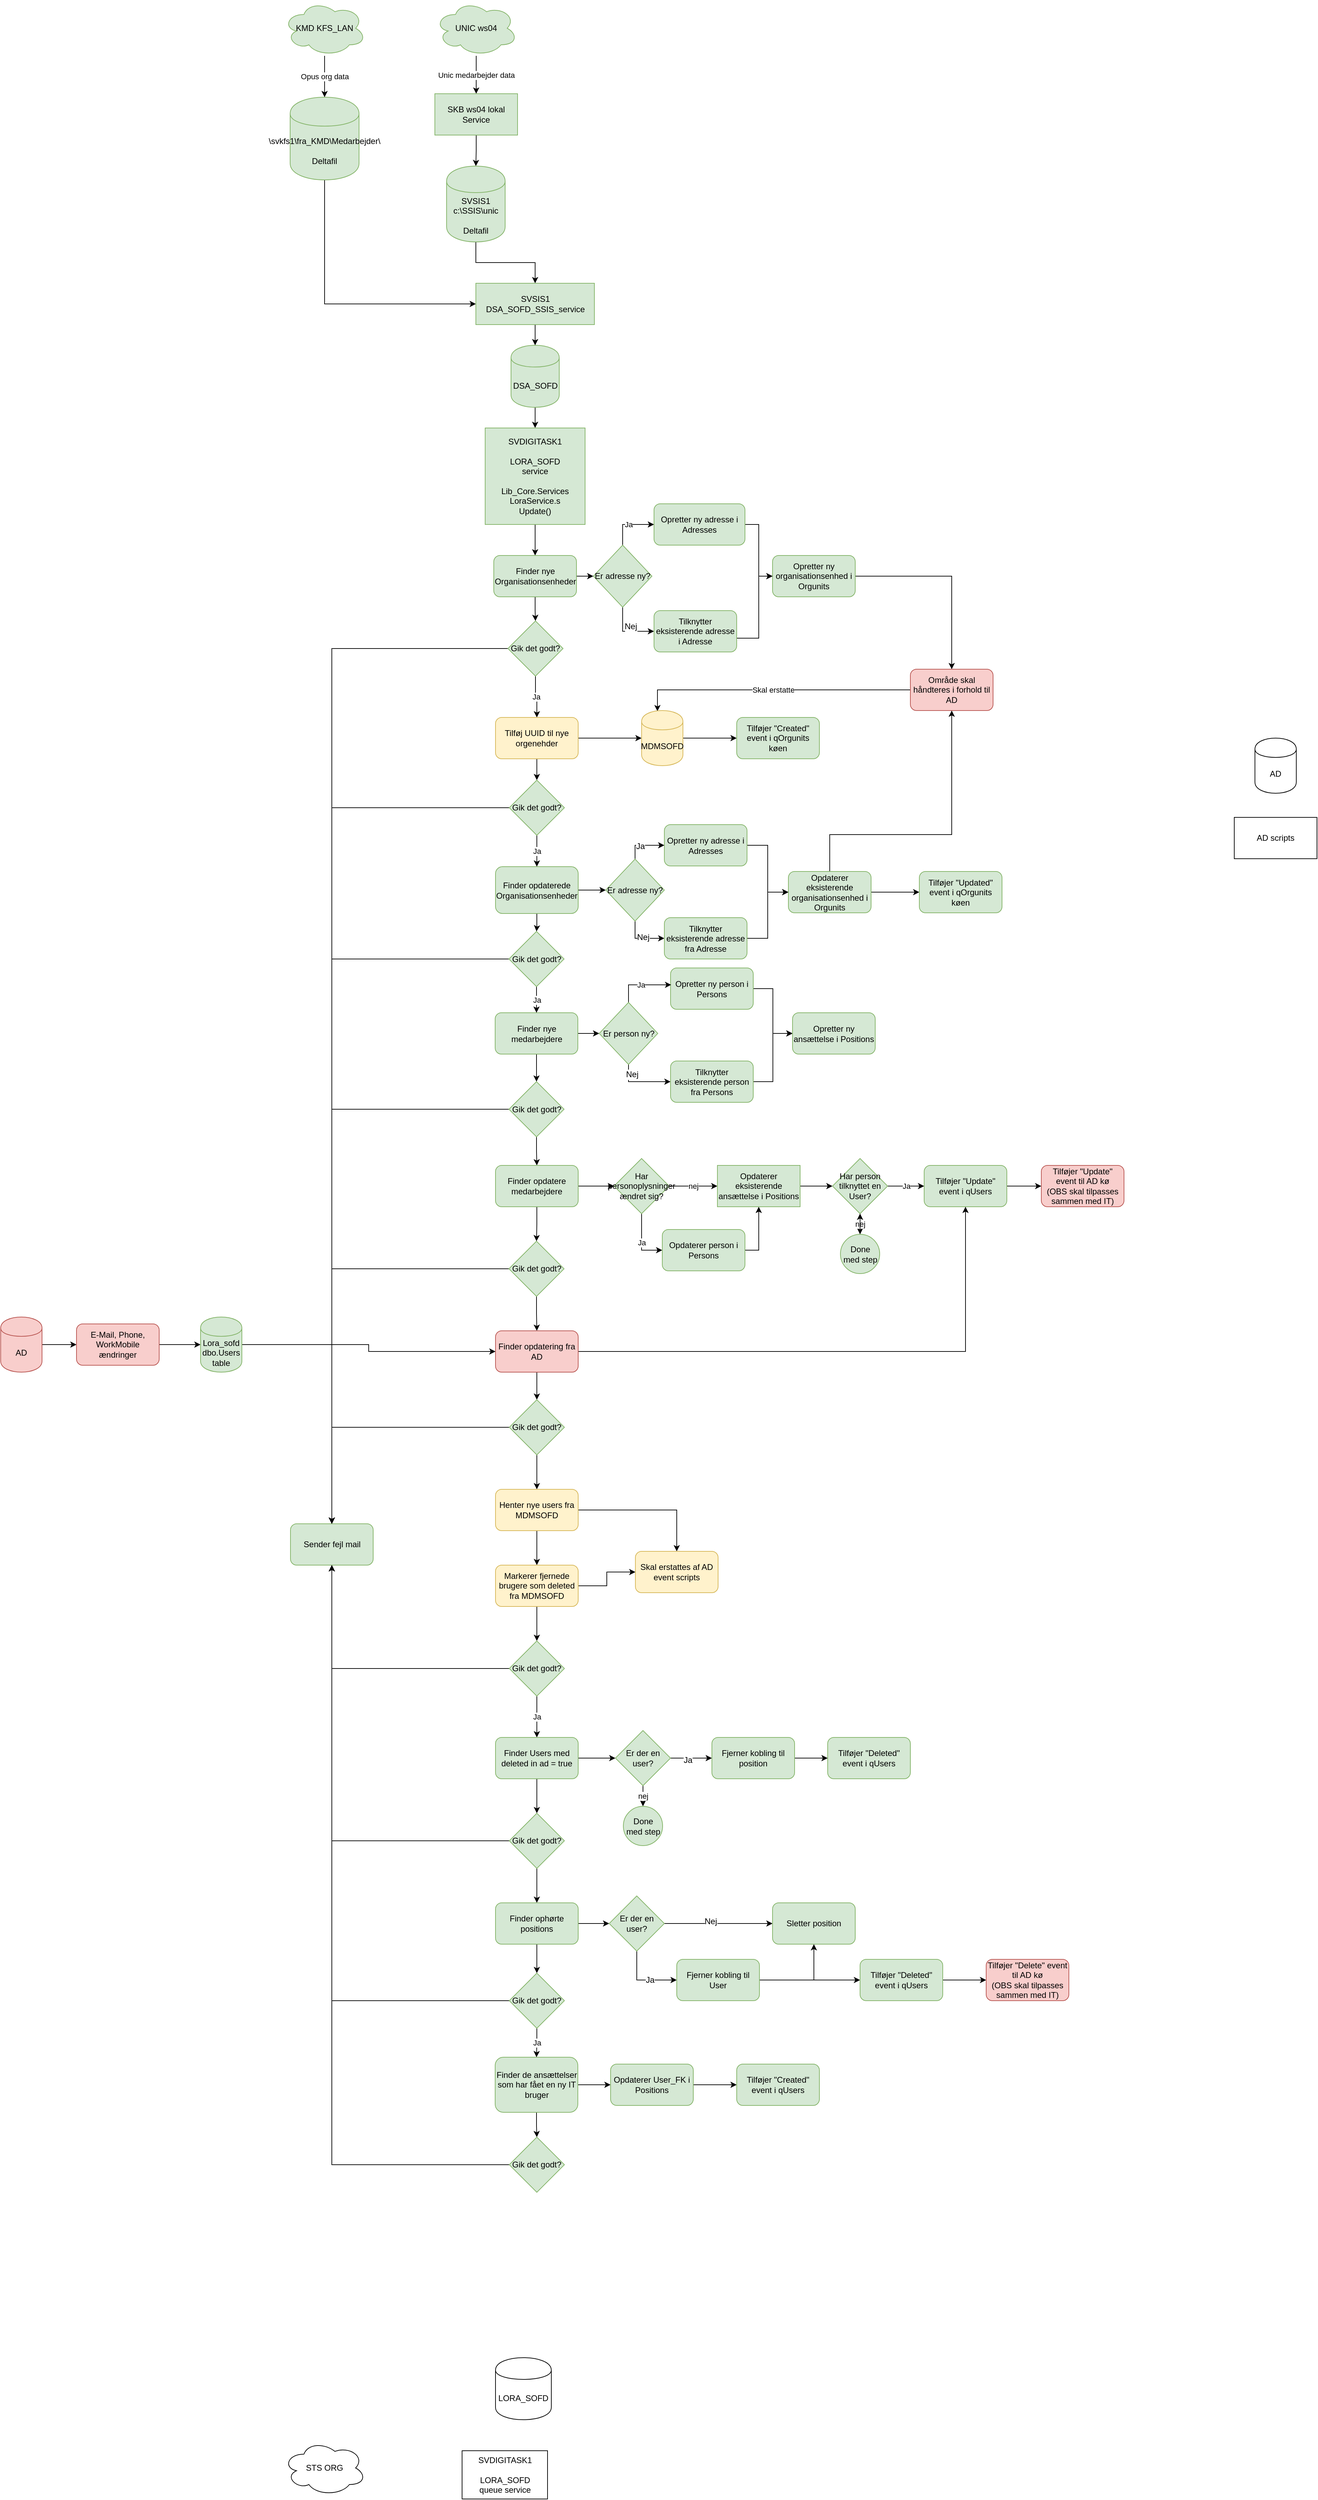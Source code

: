 <mxfile version="10.4.9" type="github"><diagram id="o5b5Y68pb12Nxzuh6uE5" name="Page-1"><mxGraphModel dx="2221" dy="771" grid="1" gridSize="10" guides="1" tooltips="1" connect="1" arrows="1" fold="1" page="1" pageScale="1" pageWidth="827" pageHeight="1169" math="0" shadow="0"><root><mxCell id="0"/><mxCell id="1" parent="0"/><mxCell id="oc2Fpqu8OoZIZFYyaqqw-1" style="edgeStyle=orthogonalEdgeStyle;rounded=0;orthogonalLoop=1;jettySize=auto;html=1;entryX=0.5;entryY=0;entryDx=0;entryDy=0;" edge="1" parent="1" source="oc2Fpqu8OoZIZFYyaqqw-2" target="oc2Fpqu8OoZIZFYyaqqw-16"><mxGeometry relative="1" as="geometry"/></mxCell><mxCell id="oc2Fpqu8OoZIZFYyaqqw-2" value="DSA_SOFD" style="shape=cylinder;whiteSpace=wrap;html=1;boundedLbl=1;backgroundOutline=1;fillColor=#d5e8d4;strokeColor=#82b366;" vertex="1" parent="1"><mxGeometry x="360.5" y="550" width="70" height="90" as="geometry"/></mxCell><mxCell id="oc2Fpqu8OoZIZFYyaqqw-3" style="edgeStyle=orthogonalEdgeStyle;rounded=0;orthogonalLoop=1;jettySize=auto;html=1;entryX=0;entryY=0.5;entryDx=0;entryDy=0;" edge="1" parent="1" source="oc2Fpqu8OoZIZFYyaqqw-4" target="oc2Fpqu8OoZIZFYyaqqw-14"><mxGeometry relative="1" as="geometry"><Array as="points"><mxPoint x="90" y="490"/></Array></mxGeometry></mxCell><mxCell id="oc2Fpqu8OoZIZFYyaqqw-4" value="&lt;div&gt;\\svkfs1\fra_KMD\Medarbejder\&lt;/div&gt;&lt;div&gt;&lt;br&gt;&lt;/div&gt;&lt;div&gt;Deltafil&lt;br&gt;&lt;/div&gt;" style="shape=cylinder;whiteSpace=wrap;html=1;boundedLbl=1;backgroundOutline=1;fillColor=#d5e8d4;strokeColor=#82b366;" vertex="1" parent="1"><mxGeometry x="40" y="190" width="100" height="120" as="geometry"/></mxCell><mxCell id="oc2Fpqu8OoZIZFYyaqqw-5" value="Opus org data" style="edgeStyle=orthogonalEdgeStyle;rounded=0;orthogonalLoop=1;jettySize=auto;html=1;" edge="1" parent="1" source="oc2Fpqu8OoZIZFYyaqqw-6" target="oc2Fpqu8OoZIZFYyaqqw-4"><mxGeometry relative="1" as="geometry"/></mxCell><mxCell id="oc2Fpqu8OoZIZFYyaqqw-6" value="KMD KFS_LAN" style="ellipse;shape=cloud;whiteSpace=wrap;html=1;fillColor=#d5e8d4;strokeColor=#82b366;" vertex="1" parent="1"><mxGeometry x="30" y="50" width="120" height="80" as="geometry"/></mxCell><mxCell id="oc2Fpqu8OoZIZFYyaqqw-7" value="Unic medarbejder data" style="edgeStyle=orthogonalEdgeStyle;rounded=0;orthogonalLoop=1;jettySize=auto;html=1;" edge="1" parent="1" source="oc2Fpqu8OoZIZFYyaqqw-8" target="oc2Fpqu8OoZIZFYyaqqw-10"><mxGeometry relative="1" as="geometry"/></mxCell><mxCell id="oc2Fpqu8OoZIZFYyaqqw-8" value="UNIC ws04" style="ellipse;shape=cloud;whiteSpace=wrap;html=1;fillColor=#d5e8d4;strokeColor=#82b366;" vertex="1" parent="1"><mxGeometry x="250" y="50" width="120" height="80" as="geometry"/></mxCell><mxCell id="oc2Fpqu8OoZIZFYyaqqw-9" style="edgeStyle=orthogonalEdgeStyle;rounded=0;orthogonalLoop=1;jettySize=auto;html=1;" edge="1" parent="1" source="oc2Fpqu8OoZIZFYyaqqw-10" target="oc2Fpqu8OoZIZFYyaqqw-12"><mxGeometry relative="1" as="geometry"/></mxCell><mxCell id="oc2Fpqu8OoZIZFYyaqqw-10" value="SKB ws04 lokal Service" style="rounded=0;whiteSpace=wrap;html=1;fillColor=#d5e8d4;strokeColor=#82b366;" vertex="1" parent="1"><mxGeometry x="250" y="185" width="120" height="60" as="geometry"/></mxCell><mxCell id="oc2Fpqu8OoZIZFYyaqqw-11" style="edgeStyle=orthogonalEdgeStyle;rounded=0;orthogonalLoop=1;jettySize=auto;html=1;entryX=0.5;entryY=0;entryDx=0;entryDy=0;" edge="1" parent="1" source="oc2Fpqu8OoZIZFYyaqqw-12" target="oc2Fpqu8OoZIZFYyaqqw-14"><mxGeometry relative="1" as="geometry"/></mxCell><mxCell id="oc2Fpqu8OoZIZFYyaqqw-12" value="&lt;div&gt;SVSIS1 &lt;br&gt;&lt;/div&gt;&lt;div&gt;c:\SSIS\unic&lt;br&gt;&lt;/div&gt;&lt;div&gt;&lt;br&gt;&lt;/div&gt;&lt;div&gt;Deltafil&lt;br&gt;&lt;/div&gt;" style="shape=cylinder;whiteSpace=wrap;html=1;boundedLbl=1;backgroundOutline=1;fillColor=#d5e8d4;strokeColor=#82b366;" vertex="1" parent="1"><mxGeometry x="267" y="290" width="85" height="110" as="geometry"/></mxCell><mxCell id="oc2Fpqu8OoZIZFYyaqqw-13" style="edgeStyle=orthogonalEdgeStyle;rounded=0;orthogonalLoop=1;jettySize=auto;html=1;entryX=0.5;entryY=0;entryDx=0;entryDy=0;" edge="1" parent="1" source="oc2Fpqu8OoZIZFYyaqqw-14" target="oc2Fpqu8OoZIZFYyaqqw-2"><mxGeometry relative="1" as="geometry"/></mxCell><mxCell id="oc2Fpqu8OoZIZFYyaqqw-14" value="&lt;div&gt;SVSIS1&lt;/div&gt;&lt;div&gt;DSA_SOFD_SSIS_service&lt;br&gt;&lt;/div&gt;" style="rounded=0;whiteSpace=wrap;html=1;fillColor=#d5e8d4;strokeColor=#82b366;" vertex="1" parent="1"><mxGeometry x="309.5" y="460" width="172" height="60" as="geometry"/></mxCell><mxCell id="oc2Fpqu8OoZIZFYyaqqw-44" style="edgeStyle=orthogonalEdgeStyle;rounded=0;orthogonalLoop=1;jettySize=auto;html=1;entryX=0.5;entryY=0;entryDx=0;entryDy=0;" edge="1" parent="1" source="oc2Fpqu8OoZIZFYyaqqw-16" target="oc2Fpqu8OoZIZFYyaqqw-29"><mxGeometry relative="1" as="geometry"><mxPoint x="406" y="889" as="sourcePoint"/></mxGeometry></mxCell><mxCell id="oc2Fpqu8OoZIZFYyaqqw-16" value="&lt;div&gt;SVDIGITASK1 &lt;br&gt;&lt;/div&gt;&lt;div&gt;&lt;br&gt;&lt;/div&gt;&lt;div&gt;LORA_SOFD&lt;/div&gt;&lt;div&gt;service&lt;/div&gt;&lt;div&gt;&lt;br&gt;&lt;/div&gt;&lt;div&gt;Lib_Core.Services&lt;/div&gt;&lt;div&gt;LoraService.s&lt;/div&gt;&lt;div&gt;Update()&lt;br&gt;&lt;/div&gt;" style="rounded=0;whiteSpace=wrap;html=1;fillColor=#d5e8d4;strokeColor=#82b366;" vertex="1" parent="1"><mxGeometry x="323" y="670" width="145" height="140" as="geometry"/></mxCell><mxCell id="oc2Fpqu8OoZIZFYyaqqw-18" value="AD" style="shape=cylinder;whiteSpace=wrap;html=1;boundedLbl=1;backgroundOutline=1;" vertex="1" parent="1"><mxGeometry x="1440" y="1120" width="60" height="80" as="geometry"/></mxCell><mxCell id="oc2Fpqu8OoZIZFYyaqqw-20" value="AD scripts" style="rounded=0;whiteSpace=wrap;html=1;" vertex="1" parent="1"><mxGeometry x="1410" y="1235" width="120" height="60" as="geometry"/></mxCell><mxCell id="oc2Fpqu8OoZIZFYyaqqw-22" value="LORA_SOFD" style="shape=cylinder;whiteSpace=wrap;html=1;boundedLbl=1;backgroundOutline=1;" vertex="1" parent="1"><mxGeometry x="338" y="3470" width="81" height="90" as="geometry"/></mxCell><mxCell id="oc2Fpqu8OoZIZFYyaqqw-23" value="STS ORG" style="ellipse;shape=cloud;whiteSpace=wrap;html=1;" vertex="1" parent="1"><mxGeometry x="30" y="3590" width="120" height="80" as="geometry"/></mxCell><mxCell id="oc2Fpqu8OoZIZFYyaqqw-26" value="&lt;div&gt;SVDIGITASK1&lt;br&gt;&lt;/div&gt;&lt;div&gt;&lt;br&gt;&lt;/div&gt;&lt;div&gt;LORA_SOFD&lt;/div&gt;&lt;div&gt;queue service&lt;/div&gt;" style="rounded=0;whiteSpace=wrap;html=1;" vertex="1" parent="1"><mxGeometry x="289.5" y="3605" width="124" height="70" as="geometry"/></mxCell><mxCell id="oc2Fpqu8OoZIZFYyaqqw-28" style="edgeStyle=orthogonalEdgeStyle;rounded=0;html=1;jettySize=auto;orthogonalLoop=1;" edge="1" parent="1" source="oc2Fpqu8OoZIZFYyaqqw-29" target="oc2Fpqu8OoZIZFYyaqqw-38"><mxGeometry relative="1" as="geometry"/></mxCell><mxCell id="oc2Fpqu8OoZIZFYyaqqw-59" style="edgeStyle=orthogonalEdgeStyle;rounded=0;orthogonalLoop=1;jettySize=auto;html=1;entryX=0.5;entryY=0;entryDx=0;entryDy=0;" edge="1" parent="1" source="oc2Fpqu8OoZIZFYyaqqw-29" target="oc2Fpqu8OoZIZFYyaqqw-58"><mxGeometry relative="1" as="geometry"/></mxCell><mxCell id="oc2Fpqu8OoZIZFYyaqqw-29" value="&lt;div&gt;Finder nye Organisationsenheder&lt;/div&gt;" style="rounded=1;whiteSpace=wrap;html=1;fillColor=#d5e8d4;strokeColor=#82b366;" vertex="1" parent="1"><mxGeometry x="335.5" y="855" width="120" height="60" as="geometry"/></mxCell><mxCell id="oc2Fpqu8OoZIZFYyaqqw-30" style="edgeStyle=orthogonalEdgeStyle;rounded=0;html=1;entryX=0.5;entryY=0;entryDx=0;entryDy=0;jettySize=auto;orthogonalLoop=1;" edge="1" parent="1" source="oc2Fpqu8OoZIZFYyaqqw-31" target="oc2Fpqu8OoZIZFYyaqqw-41"><mxGeometry relative="1" as="geometry"/></mxCell><mxCell id="oc2Fpqu8OoZIZFYyaqqw-31" value="Opretter ny organisationsenhed i Orgunits" style="rounded=1;whiteSpace=wrap;html=1;fillColor=#d5e8d4;strokeColor=#82b366;" vertex="1" parent="1"><mxGeometry x="740" y="855" width="120" height="60" as="geometry"/></mxCell><mxCell id="oc2Fpqu8OoZIZFYyaqqw-70" style="edgeStyle=orthogonalEdgeStyle;rounded=0;orthogonalLoop=1;jettySize=auto;html=1;entryX=0;entryY=0.5;entryDx=0;entryDy=0;" edge="1" parent="1" source="oc2Fpqu8OoZIZFYyaqqw-33" target="oc2Fpqu8OoZIZFYyaqqw-31"><mxGeometry relative="1" as="geometry"/></mxCell><mxCell id="oc2Fpqu8OoZIZFYyaqqw-33" value="Opretter ny adresse i Adresses" style="rounded=1;whiteSpace=wrap;html=1;fillColor=#d5e8d4;strokeColor=#82b366;" vertex="1" parent="1"><mxGeometry x="568" y="780" width="132" height="60" as="geometry"/></mxCell><mxCell id="oc2Fpqu8OoZIZFYyaqqw-34" style="edgeStyle=orthogonalEdgeStyle;rounded=0;html=1;entryX=0;entryY=0.5;entryDx=0;entryDy=0;jettySize=auto;orthogonalLoop=1;exitX=0.5;exitY=1;exitDx=0;exitDy=0;" edge="1" parent="1" source="oc2Fpqu8OoZIZFYyaqqw-38" target="oc2Fpqu8OoZIZFYyaqqw-40"><mxGeometry relative="1" as="geometry"/></mxCell><mxCell id="oc2Fpqu8OoZIZFYyaqqw-35" value="Nej" style="text;html=1;resizable=0;points=[];align=center;verticalAlign=middle;labelBackgroundColor=#ffffff;" vertex="1" connectable="0" parent="oc2Fpqu8OoZIZFYyaqqw-34"><mxGeometry x="-0.309" y="11" relative="1" as="geometry"><mxPoint as="offset"/></mxGeometry></mxCell><mxCell id="oc2Fpqu8OoZIZFYyaqqw-69" value="Ja" style="edgeStyle=orthogonalEdgeStyle;rounded=0;orthogonalLoop=1;jettySize=auto;html=1;exitX=0.5;exitY=0;exitDx=0;exitDy=0;" edge="1" parent="1" source="oc2Fpqu8OoZIZFYyaqqw-38" target="oc2Fpqu8OoZIZFYyaqqw-33"><mxGeometry relative="1" as="geometry"/></mxCell><mxCell id="oc2Fpqu8OoZIZFYyaqqw-38" value="Er adresse ny?" style="rhombus;whiteSpace=wrap;html=1;fillColor=#d5e8d4;strokeColor=#82b366;" vertex="1" parent="1"><mxGeometry x="480" y="840" width="85" height="90" as="geometry"/></mxCell><mxCell id="oc2Fpqu8OoZIZFYyaqqw-39" style="edgeStyle=orthogonalEdgeStyle;rounded=0;html=1;entryX=0;entryY=0.5;entryDx=0;entryDy=0;jettySize=auto;orthogonalLoop=1;" edge="1" parent="1" source="oc2Fpqu8OoZIZFYyaqqw-40" target="oc2Fpqu8OoZIZFYyaqqw-31"><mxGeometry relative="1" as="geometry"><Array as="points"><mxPoint x="720" y="975"/><mxPoint x="720" y="885"/></Array></mxGeometry></mxCell><mxCell id="oc2Fpqu8OoZIZFYyaqqw-40" value="Tilknytter eksisterende adresse i Adresse" style="rounded=1;whiteSpace=wrap;html=1;fillColor=#d5e8d4;strokeColor=#82b366;" vertex="1" parent="1"><mxGeometry x="568" y="935" width="120" height="60" as="geometry"/></mxCell><mxCell id="oc2Fpqu8OoZIZFYyaqqw-85" value="Skal erstatte" style="edgeStyle=orthogonalEdgeStyle;rounded=0;orthogonalLoop=1;jettySize=auto;html=1;entryX=0.383;entryY=0.013;entryDx=0;entryDy=0;entryPerimeter=0;" edge="1" parent="1" source="oc2Fpqu8OoZIZFYyaqqw-41" target="oc2Fpqu8OoZIZFYyaqqw-72"><mxGeometry relative="1" as="geometry"/></mxCell><mxCell id="oc2Fpqu8OoZIZFYyaqqw-41" value="Område skal håndteres i forhold til AD" style="rounded=1;whiteSpace=wrap;html=1;fillColor=#f8cecc;strokeColor=#b85450;" vertex="1" parent="1"><mxGeometry x="940" y="1020" width="120" height="60" as="geometry"/></mxCell><mxCell id="oc2Fpqu8OoZIZFYyaqqw-45" style="edgeStyle=orthogonalEdgeStyle;rounded=0;html=1;entryX=0;entryY=0.5;entryDx=0;entryDy=0;jettySize=auto;orthogonalLoop=1;" edge="1" parent="1" source="oc2Fpqu8OoZIZFYyaqqw-46" target="oc2Fpqu8OoZIZFYyaqqw-54"><mxGeometry relative="1" as="geometry"/></mxCell><mxCell id="oc2Fpqu8OoZIZFYyaqqw-101" style="edgeStyle=orthogonalEdgeStyle;rounded=0;orthogonalLoop=1;jettySize=auto;html=1;" edge="1" parent="1" source="oc2Fpqu8OoZIZFYyaqqw-46" target="oc2Fpqu8OoZIZFYyaqqw-98"><mxGeometry relative="1" as="geometry"/></mxCell><mxCell id="oc2Fpqu8OoZIZFYyaqqw-46" value="Finder opdaterede Organisationsenheder" style="rounded=1;whiteSpace=wrap;html=1;fillColor=#d5e8d4;strokeColor=#82b366;" vertex="1" parent="1"><mxGeometry x="338" y="1306.5" width="120" height="68" as="geometry"/></mxCell><mxCell id="oc2Fpqu8OoZIZFYyaqqw-57" style="edgeStyle=orthogonalEdgeStyle;rounded=0;orthogonalLoop=1;jettySize=auto;html=1;entryX=0.5;entryY=1;entryDx=0;entryDy=0;" edge="1" parent="1" source="oc2Fpqu8OoZIZFYyaqqw-47" target="oc2Fpqu8OoZIZFYyaqqw-41"><mxGeometry relative="1" as="geometry"><mxPoint x="1262" y="1315" as="targetPoint"/><Array as="points"><mxPoint x="823" y="1260"/><mxPoint x="1000" y="1260"/></Array></mxGeometry></mxCell><mxCell id="oc2Fpqu8OoZIZFYyaqqw-66" style="edgeStyle=orthogonalEdgeStyle;rounded=0;orthogonalLoop=1;jettySize=auto;html=1;" edge="1" parent="1" source="oc2Fpqu8OoZIZFYyaqqw-47" target="oc2Fpqu8OoZIZFYyaqqw-65"><mxGeometry relative="1" as="geometry"/></mxCell><mxCell id="oc2Fpqu8OoZIZFYyaqqw-47" value="Opdaterer eksisterende organisationsenhed i Orgunits" style="rounded=1;whiteSpace=wrap;html=1;fillColor=#d5e8d4;strokeColor=#82b366;" vertex="1" parent="1"><mxGeometry x="763" y="1313.5" width="120" height="60" as="geometry"/></mxCell><mxCell id="oc2Fpqu8OoZIZFYyaqqw-48" style="edgeStyle=orthogonalEdgeStyle;rounded=0;html=1;entryX=0;entryY=0.5;entryDx=0;entryDy=0;jettySize=auto;orthogonalLoop=1;" edge="1" parent="1" source="oc2Fpqu8OoZIZFYyaqqw-49" target="oc2Fpqu8OoZIZFYyaqqw-47"><mxGeometry relative="1" as="geometry"/></mxCell><mxCell id="oc2Fpqu8OoZIZFYyaqqw-49" value="Opretter ny adresse i Adresses" style="rounded=1;whiteSpace=wrap;html=1;fillColor=#d5e8d4;strokeColor=#82b366;" vertex="1" parent="1"><mxGeometry x="583" y="1245.5" width="120" height="60" as="geometry"/></mxCell><mxCell id="oc2Fpqu8OoZIZFYyaqqw-50" style="edgeStyle=orthogonalEdgeStyle;rounded=0;html=1;entryX=0;entryY=0.5;entryDx=0;entryDy=0;jettySize=auto;orthogonalLoop=1;exitX=0.5;exitY=1;exitDx=0;exitDy=0;" edge="1" parent="1" source="oc2Fpqu8OoZIZFYyaqqw-54" target="oc2Fpqu8OoZIZFYyaqqw-56"><mxGeometry relative="1" as="geometry"/></mxCell><mxCell id="oc2Fpqu8OoZIZFYyaqqw-51" value="Nej" style="text;html=1;resizable=0;points=[];align=center;verticalAlign=middle;labelBackgroundColor=#ffffff;" vertex="1" connectable="0" parent="oc2Fpqu8OoZIZFYyaqqw-50"><mxGeometry x="-0.309" y="11" relative="1" as="geometry"><mxPoint as="offset"/></mxGeometry></mxCell><mxCell id="oc2Fpqu8OoZIZFYyaqqw-52" style="edgeStyle=orthogonalEdgeStyle;rounded=0;html=1;entryX=0;entryY=0.5;entryDx=0;entryDy=0;jettySize=auto;orthogonalLoop=1;exitX=0.5;exitY=0;exitDx=0;exitDy=0;" edge="1" parent="1" source="oc2Fpqu8OoZIZFYyaqqw-54" target="oc2Fpqu8OoZIZFYyaqqw-49"><mxGeometry relative="1" as="geometry"/></mxCell><mxCell id="oc2Fpqu8OoZIZFYyaqqw-53" value="Ja" style="text;html=1;resizable=0;points=[];align=center;verticalAlign=middle;labelBackgroundColor=#ffffff;" vertex="1" connectable="0" parent="oc2Fpqu8OoZIZFYyaqqw-52"><mxGeometry x="-0.385" y="-7" relative="1" as="geometry"><mxPoint as="offset"/></mxGeometry></mxCell><mxCell id="oc2Fpqu8OoZIZFYyaqqw-54" value="Er adresse ny?" style="rhombus;whiteSpace=wrap;html=1;fillColor=#d5e8d4;strokeColor=#82b366;" vertex="1" parent="1"><mxGeometry x="498" y="1295.5" width="85" height="90" as="geometry"/></mxCell><mxCell id="oc2Fpqu8OoZIZFYyaqqw-55" style="edgeStyle=orthogonalEdgeStyle;rounded=0;html=1;entryX=0;entryY=0.5;entryDx=0;entryDy=0;jettySize=auto;orthogonalLoop=1;" edge="1" parent="1" source="oc2Fpqu8OoZIZFYyaqqw-56" target="oc2Fpqu8OoZIZFYyaqqw-47"><mxGeometry relative="1" as="geometry"/></mxCell><mxCell id="oc2Fpqu8OoZIZFYyaqqw-56" value="Tilknytter eksisterende adresse fra Adresse" style="rounded=1;whiteSpace=wrap;html=1;fillColor=#d5e8d4;strokeColor=#82b366;" vertex="1" parent="1"><mxGeometry x="583" y="1380.5" width="120" height="60" as="geometry"/></mxCell><mxCell id="oc2Fpqu8OoZIZFYyaqqw-60" value="Ja" style="edgeStyle=orthogonalEdgeStyle;rounded=0;orthogonalLoop=1;jettySize=auto;html=1;entryX=0.5;entryY=0;entryDx=0;entryDy=0;" edge="1" parent="1" source="oc2Fpqu8OoZIZFYyaqqw-58" target="oc2Fpqu8OoZIZFYyaqqw-71"><mxGeometry relative="1" as="geometry"><mxPoint x="420" y="1085" as="targetPoint"/></mxGeometry></mxCell><mxCell id="oc2Fpqu8OoZIZFYyaqqw-132" style="edgeStyle=orthogonalEdgeStyle;rounded=0;orthogonalLoop=1;jettySize=auto;html=1;" edge="1" parent="1" source="oc2Fpqu8OoZIZFYyaqqw-58" target="oc2Fpqu8OoZIZFYyaqqw-63"><mxGeometry relative="1" as="geometry"/></mxCell><mxCell id="oc2Fpqu8OoZIZFYyaqqw-58" value="Gik det godt?" style="rhombus;whiteSpace=wrap;html=1;rounded=0;fillColor=#d5e8d4;strokeColor=#82b366;" vertex="1" parent="1"><mxGeometry x="356" y="950" width="80" height="80" as="geometry"/></mxCell><mxCell id="oc2Fpqu8OoZIZFYyaqqw-63" value="Sender fejl mail" style="rounded=1;whiteSpace=wrap;html=1;fillColor=#d5e8d4;strokeColor=#82b366;" vertex="1" parent="1"><mxGeometry x="40.5" y="2260" width="120" height="60" as="geometry"/></mxCell><mxCell id="oc2Fpqu8OoZIZFYyaqqw-65" value="Tilføjer &quot;Updated&quot; event i qOrgunits køen" style="rounded=1;whiteSpace=wrap;html=1;fillColor=#d5e8d4;strokeColor=#82b366;" vertex="1" parent="1"><mxGeometry x="953" y="1313.5" width="120" height="60" as="geometry"/></mxCell><mxCell id="oc2Fpqu8OoZIZFYyaqqw-73" style="edgeStyle=orthogonalEdgeStyle;rounded=0;orthogonalLoop=1;jettySize=auto;html=1;" edge="1" parent="1" source="oc2Fpqu8OoZIZFYyaqqw-71" target="oc2Fpqu8OoZIZFYyaqqw-72"><mxGeometry relative="1" as="geometry"/></mxCell><mxCell id="oc2Fpqu8OoZIZFYyaqqw-79" style="edgeStyle=orthogonalEdgeStyle;rounded=0;orthogonalLoop=1;jettySize=auto;html=1;" edge="1" parent="1" source="oc2Fpqu8OoZIZFYyaqqw-71" target="oc2Fpqu8OoZIZFYyaqqw-78"><mxGeometry relative="1" as="geometry"/></mxCell><mxCell id="oc2Fpqu8OoZIZFYyaqqw-71" value="Tilføj UUID til nye orgenehder" style="rounded=1;whiteSpace=wrap;html=1;fillColor=#fff2cc;strokeColor=#d6b656;" vertex="1" parent="1"><mxGeometry x="338" y="1090" width="120" height="60" as="geometry"/></mxCell><mxCell id="oc2Fpqu8OoZIZFYyaqqw-77" style="edgeStyle=orthogonalEdgeStyle;rounded=0;orthogonalLoop=1;jettySize=auto;html=1;" edge="1" parent="1" source="oc2Fpqu8OoZIZFYyaqqw-72" target="oc2Fpqu8OoZIZFYyaqqw-76"><mxGeometry relative="1" as="geometry"/></mxCell><mxCell id="oc2Fpqu8OoZIZFYyaqqw-72" value="MDMSOFD" style="shape=cylinder;whiteSpace=wrap;html=1;boundedLbl=1;backgroundOutline=1;rounded=1;fillColor=#fff2cc;strokeColor=#d6b656;" vertex="1" parent="1"><mxGeometry x="550" y="1080" width="60" height="80" as="geometry"/></mxCell><mxCell id="oc2Fpqu8OoZIZFYyaqqw-76" value="Tilføjer &quot;Created&quot; event i qOrgunits køen" style="rounded=1;whiteSpace=wrap;html=1;fillColor=#d5e8d4;strokeColor=#82b366;" vertex="1" parent="1"><mxGeometry x="688" y="1090" width="120" height="60" as="geometry"/></mxCell><mxCell id="oc2Fpqu8OoZIZFYyaqqw-80" style="edgeStyle=orthogonalEdgeStyle;rounded=0;orthogonalLoop=1;jettySize=auto;html=1;" edge="1" parent="1" source="oc2Fpqu8OoZIZFYyaqqw-78" target="oc2Fpqu8OoZIZFYyaqqw-63"><mxGeometry relative="1" as="geometry"/></mxCell><mxCell id="oc2Fpqu8OoZIZFYyaqqw-82" value="Ja" style="edgeStyle=orthogonalEdgeStyle;rounded=0;orthogonalLoop=1;jettySize=auto;html=1;" edge="1" parent="1" source="oc2Fpqu8OoZIZFYyaqqw-78" target="oc2Fpqu8OoZIZFYyaqqw-46"><mxGeometry relative="1" as="geometry"/></mxCell><mxCell id="oc2Fpqu8OoZIZFYyaqqw-78" value="Gik det godt?" style="rhombus;whiteSpace=wrap;html=1;rounded=0;fillColor=#d5e8d4;strokeColor=#82b366;" vertex="1" parent="1"><mxGeometry x="358" y="1181" width="80" height="80" as="geometry"/></mxCell><mxCell id="oc2Fpqu8OoZIZFYyaqqw-86" style="edgeStyle=orthogonalEdgeStyle;rounded=0;html=1;jettySize=auto;orthogonalLoop=1;" edge="1" parent="1" source="oc2Fpqu8OoZIZFYyaqqw-87" target="oc2Fpqu8OoZIZFYyaqqw-94"><mxGeometry relative="1" as="geometry"/></mxCell><mxCell id="oc2Fpqu8OoZIZFYyaqqw-107" style="edgeStyle=orthogonalEdgeStyle;rounded=0;orthogonalLoop=1;jettySize=auto;html=1;" edge="1" parent="1" source="oc2Fpqu8OoZIZFYyaqqw-87" target="oc2Fpqu8OoZIZFYyaqqw-106"><mxGeometry relative="1" as="geometry"/></mxCell><mxCell id="oc2Fpqu8OoZIZFYyaqqw-87" value="Finder nye medarbejdere" style="rounded=1;whiteSpace=wrap;html=1;fillColor=#d5e8d4;strokeColor=#82b366;" vertex="1" parent="1"><mxGeometry x="337.5" y="1518.5" width="120" height="60" as="geometry"/></mxCell><mxCell id="oc2Fpqu8OoZIZFYyaqqw-88" style="edgeStyle=orthogonalEdgeStyle;rounded=0;html=1;entryX=0;entryY=0.5;entryDx=0;entryDy=0;jettySize=auto;orthogonalLoop=1;" edge="1" parent="1" source="oc2Fpqu8OoZIZFYyaqqw-89" target="oc2Fpqu8OoZIZFYyaqqw-97"><mxGeometry relative="1" as="geometry"/></mxCell><mxCell id="oc2Fpqu8OoZIZFYyaqqw-89" value="Opretter ny person i Persons" style="rounded=1;whiteSpace=wrap;html=1;fillColor=#d5e8d4;strokeColor=#82b366;" vertex="1" parent="1"><mxGeometry x="592" y="1453.5" width="120" height="60" as="geometry"/></mxCell><mxCell id="oc2Fpqu8OoZIZFYyaqqw-90" style="edgeStyle=orthogonalEdgeStyle;rounded=0;html=1;entryX=0;entryY=0.5;entryDx=0;entryDy=0;jettySize=auto;orthogonalLoop=1;exitX=0.5;exitY=1;exitDx=0;exitDy=0;" edge="1" parent="1" source="oc2Fpqu8OoZIZFYyaqqw-94" target="oc2Fpqu8OoZIZFYyaqqw-96"><mxGeometry relative="1" as="geometry"/></mxCell><mxCell id="oc2Fpqu8OoZIZFYyaqqw-91" value="Nej" style="text;html=1;resizable=0;points=[];align=center;verticalAlign=middle;labelBackgroundColor=#ffffff;" vertex="1" connectable="0" parent="oc2Fpqu8OoZIZFYyaqqw-90"><mxGeometry x="-0.309" y="11" relative="1" as="geometry"><mxPoint as="offset"/></mxGeometry></mxCell><mxCell id="oc2Fpqu8OoZIZFYyaqqw-104" value="Ja" style="edgeStyle=orthogonalEdgeStyle;rounded=0;orthogonalLoop=1;jettySize=auto;html=1;entryX=0.008;entryY=0.408;entryDx=0;entryDy=0;entryPerimeter=0;exitX=0.5;exitY=0;exitDx=0;exitDy=0;" edge="1" parent="1" source="oc2Fpqu8OoZIZFYyaqqw-94" target="oc2Fpqu8OoZIZFYyaqqw-89"><mxGeometry relative="1" as="geometry"/></mxCell><mxCell id="oc2Fpqu8OoZIZFYyaqqw-94" value="Er person ny?" style="rhombus;whiteSpace=wrap;html=1;fillColor=#d5e8d4;strokeColor=#82b366;" vertex="1" parent="1"><mxGeometry x="488.5" y="1503.5" width="85" height="90" as="geometry"/></mxCell><mxCell id="oc2Fpqu8OoZIZFYyaqqw-95" style="edgeStyle=orthogonalEdgeStyle;rounded=0;html=1;entryX=0;entryY=0.5;entryDx=0;entryDy=0;jettySize=auto;orthogonalLoop=1;" edge="1" parent="1" source="oc2Fpqu8OoZIZFYyaqqw-96" target="oc2Fpqu8OoZIZFYyaqqw-97"><mxGeometry relative="1" as="geometry"/></mxCell><mxCell id="oc2Fpqu8OoZIZFYyaqqw-96" value="Tilknytter eksisterende person fra Persons" style="rounded=1;whiteSpace=wrap;html=1;fillColor=#d5e8d4;strokeColor=#82b366;" vertex="1" parent="1"><mxGeometry x="592" y="1588.5" width="120" height="60" as="geometry"/></mxCell><mxCell id="oc2Fpqu8OoZIZFYyaqqw-97" value="Opretter ny ansættelse i Positions" style="rounded=1;whiteSpace=wrap;html=1;fillColor=#d5e8d4;strokeColor=#82b366;" vertex="1" parent="1"><mxGeometry x="769" y="1518.5" width="120" height="60" as="geometry"/></mxCell><mxCell id="oc2Fpqu8OoZIZFYyaqqw-99" style="edgeStyle=orthogonalEdgeStyle;rounded=0;orthogonalLoop=1;jettySize=auto;html=1;" edge="1" parent="1" source="oc2Fpqu8OoZIZFYyaqqw-98" target="oc2Fpqu8OoZIZFYyaqqw-63"><mxGeometry relative="1" as="geometry"/></mxCell><mxCell id="oc2Fpqu8OoZIZFYyaqqw-102" value="Ja" style="edgeStyle=orthogonalEdgeStyle;rounded=0;orthogonalLoop=1;jettySize=auto;html=1;entryX=0.5;entryY=0;entryDx=0;entryDy=0;" edge="1" parent="1" source="oc2Fpqu8OoZIZFYyaqqw-98" target="oc2Fpqu8OoZIZFYyaqqw-87"><mxGeometry relative="1" as="geometry"/></mxCell><mxCell id="oc2Fpqu8OoZIZFYyaqqw-98" value="Gik det godt?" style="rhombus;whiteSpace=wrap;html=1;rounded=0;fillColor=#d5e8d4;strokeColor=#82b366;" vertex="1" parent="1"><mxGeometry x="357.5" y="1400.5" width="80" height="80" as="geometry"/></mxCell><mxCell id="oc2Fpqu8OoZIZFYyaqqw-108" style="edgeStyle=orthogonalEdgeStyle;rounded=0;orthogonalLoop=1;jettySize=auto;html=1;" edge="1" parent="1" source="oc2Fpqu8OoZIZFYyaqqw-106" target="oc2Fpqu8OoZIZFYyaqqw-63"><mxGeometry relative="1" as="geometry"/></mxCell><mxCell id="oc2Fpqu8OoZIZFYyaqqw-122" style="edgeStyle=orthogonalEdgeStyle;rounded=0;orthogonalLoop=1;jettySize=auto;html=1;" edge="1" parent="1" source="oc2Fpqu8OoZIZFYyaqqw-106" target="oc2Fpqu8OoZIZFYyaqqw-111"><mxGeometry relative="1" as="geometry"/></mxCell><mxCell id="oc2Fpqu8OoZIZFYyaqqw-106" value="Gik det godt?" style="rhombus;whiteSpace=wrap;html=1;rounded=0;fillColor=#d5e8d4;strokeColor=#82b366;" vertex="1" parent="1"><mxGeometry x="357.5" y="1618.5" width="80" height="80" as="geometry"/></mxCell><mxCell id="oc2Fpqu8OoZIZFYyaqqw-123" style="edgeStyle=orthogonalEdgeStyle;rounded=0;orthogonalLoop=1;jettySize=auto;html=1;entryX=0;entryY=0.5;entryDx=0;entryDy=0;" edge="1" parent="1" source="oc2Fpqu8OoZIZFYyaqqw-111" target="oc2Fpqu8OoZIZFYyaqqw-115"><mxGeometry relative="1" as="geometry"/></mxCell><mxCell id="oc2Fpqu8OoZIZFYyaqqw-130" style="edgeStyle=orthogonalEdgeStyle;rounded=0;orthogonalLoop=1;jettySize=auto;html=1;" edge="1" parent="1" source="oc2Fpqu8OoZIZFYyaqqw-111" target="oc2Fpqu8OoZIZFYyaqqw-129"><mxGeometry relative="1" as="geometry"/></mxCell><mxCell id="oc2Fpqu8OoZIZFYyaqqw-111" value="Finder opdatere medarbejdere" style="rounded=1;whiteSpace=wrap;html=1;fillColor=#d5e8d4;strokeColor=#82b366;" vertex="1" parent="1"><mxGeometry x="338" y="1740" width="120" height="60" as="geometry"/></mxCell><mxCell id="oc2Fpqu8OoZIZFYyaqqw-112" value="&lt;div&gt;Tilføjer &quot;Update&quot; event til AD kø&lt;/div&gt;&lt;div&gt;(OBS skal tilpasses sammen med IT)&lt;/div&gt;" style="rounded=1;whiteSpace=wrap;html=1;fillColor=#f8cecc;strokeColor=#b85450;" vertex="1" parent="1"><mxGeometry x="1130" y="1740" width="120" height="60" as="geometry"/></mxCell><mxCell id="oc2Fpqu8OoZIZFYyaqqw-128" style="edgeStyle=orthogonalEdgeStyle;rounded=0;orthogonalLoop=1;jettySize=auto;html=1;entryX=0;entryY=0.5;entryDx=0;entryDy=0;" edge="1" parent="1" source="oc2Fpqu8OoZIZFYyaqqw-113" target="oc2Fpqu8OoZIZFYyaqqw-112"><mxGeometry relative="1" as="geometry"/></mxCell><mxCell id="oc2Fpqu8OoZIZFYyaqqw-113" value="Tilføjer &quot;Update&quot; event i qUsers" style="rounded=1;whiteSpace=wrap;html=1;fillColor=#d5e8d4;strokeColor=#82b366;" vertex="1" parent="1"><mxGeometry x="960" y="1740" width="120" height="60" as="geometry"/></mxCell><mxCell id="oc2Fpqu8OoZIZFYyaqqw-124" value="nej" style="edgeStyle=orthogonalEdgeStyle;rounded=0;orthogonalLoop=1;jettySize=auto;html=1;" edge="1" parent="1" source="oc2Fpqu8OoZIZFYyaqqw-115" target="oc2Fpqu8OoZIZFYyaqqw-119"><mxGeometry relative="1" as="geometry"/></mxCell><mxCell id="oc2Fpqu8OoZIZFYyaqqw-125" value="Ja" style="edgeStyle=orthogonalEdgeStyle;rounded=0;orthogonalLoop=1;jettySize=auto;html=1;entryX=0;entryY=0.5;entryDx=0;entryDy=0;" edge="1" parent="1" source="oc2Fpqu8OoZIZFYyaqqw-115" target="oc2Fpqu8OoZIZFYyaqqw-117"><mxGeometry relative="1" as="geometry"/></mxCell><mxCell id="oc2Fpqu8OoZIZFYyaqqw-115" value="Har personoplysninger ændret sig?" style="rhombus;whiteSpace=wrap;html=1;fillColor=#d5e8d4;strokeColor=#82b366;" vertex="1" parent="1"><mxGeometry x="510" y="1730" width="80" height="80" as="geometry"/></mxCell><mxCell id="oc2Fpqu8OoZIZFYyaqqw-116" style="edgeStyle=orthogonalEdgeStyle;rounded=0;html=1;jettySize=auto;orthogonalLoop=1;exitX=1;exitY=0.5;exitDx=0;exitDy=0;" edge="1" parent="1" source="oc2Fpqu8OoZIZFYyaqqw-117" target="oc2Fpqu8OoZIZFYyaqqw-119"><mxGeometry relative="1" as="geometry"/></mxCell><mxCell id="oc2Fpqu8OoZIZFYyaqqw-117" value="Opdaterer person i Persons" style="rounded=1;whiteSpace=wrap;html=1;fillColor=#d5e8d4;strokeColor=#82b366;" vertex="1" parent="1"><mxGeometry x="580" y="1833" width="120" height="60" as="geometry"/></mxCell><mxCell id="oc2Fpqu8OoZIZFYyaqqw-118" style="edgeStyle=orthogonalEdgeStyle;rounded=0;html=1;jettySize=auto;orthogonalLoop=1;" edge="1" parent="1" source="oc2Fpqu8OoZIZFYyaqqw-119" target="oc2Fpqu8OoZIZFYyaqqw-121"><mxGeometry relative="1" as="geometry"/></mxCell><mxCell id="oc2Fpqu8OoZIZFYyaqqw-119" value="Opdaterer eksisterende ansættelse i Positions" style="rounded=0;whiteSpace=wrap;html=1;fillColor=#d5e8d4;strokeColor=#82b366;" vertex="1" parent="1"><mxGeometry x="660" y="1740" width="120" height="60" as="geometry"/></mxCell><mxCell id="oc2Fpqu8OoZIZFYyaqqw-120" value="Ja" style="edgeStyle=orthogonalEdgeStyle;rounded=0;html=1;jettySize=auto;orthogonalLoop=1;" edge="1" parent="1" source="oc2Fpqu8OoZIZFYyaqqw-121" target="oc2Fpqu8OoZIZFYyaqqw-113"><mxGeometry relative="1" as="geometry"/></mxCell><mxCell id="oc2Fpqu8OoZIZFYyaqqw-127" value="nej" style="edgeStyle=orthogonalEdgeStyle;rounded=0;orthogonalLoop=1;jettySize=auto;html=1;" edge="1" parent="1" source="oc2Fpqu8OoZIZFYyaqqw-121" target="oc2Fpqu8OoZIZFYyaqqw-126"><mxGeometry relative="1" as="geometry"/></mxCell><mxCell id="oc2Fpqu8OoZIZFYyaqqw-121" value="Har person tilknyttet en User?" style="rhombus;whiteSpace=wrap;html=1;fillColor=#d5e8d4;strokeColor=#82b366;" vertex="1" parent="1"><mxGeometry x="827" y="1730" width="80" height="80" as="geometry"/></mxCell><mxCell id="oc2Fpqu8OoZIZFYyaqqw-181" value="" style="edgeStyle=orthogonalEdgeStyle;rounded=0;orthogonalLoop=1;jettySize=auto;html=1;" edge="1" parent="1" source="oc2Fpqu8OoZIZFYyaqqw-126" target="oc2Fpqu8OoZIZFYyaqqw-121"><mxGeometry relative="1" as="geometry"/></mxCell><mxCell id="oc2Fpqu8OoZIZFYyaqqw-126" value="&lt;div&gt;Done med step&lt;/div&gt;" style="ellipse;whiteSpace=wrap;html=1;aspect=fixed;rounded=1;fillColor=#d5e8d4;strokeColor=#82b366;" vertex="1" parent="1"><mxGeometry x="838.5" y="1840" width="57" height="57" as="geometry"/></mxCell><mxCell id="oc2Fpqu8OoZIZFYyaqqw-149" style="edgeStyle=orthogonalEdgeStyle;rounded=0;orthogonalLoop=1;jettySize=auto;html=1;entryX=0.5;entryY=0;entryDx=0;entryDy=0;" edge="1" parent="1" source="oc2Fpqu8OoZIZFYyaqqw-129" target="oc2Fpqu8OoZIZFYyaqqw-142"><mxGeometry relative="1" as="geometry"/></mxCell><mxCell id="oc2Fpqu8OoZIZFYyaqqw-166" style="edgeStyle=orthogonalEdgeStyle;rounded=0;orthogonalLoop=1;jettySize=auto;html=1;" edge="1" parent="1" source="oc2Fpqu8OoZIZFYyaqqw-129" target="oc2Fpqu8OoZIZFYyaqqw-63"><mxGeometry relative="1" as="geometry"/></mxCell><mxCell id="oc2Fpqu8OoZIZFYyaqqw-129" value="Gik det godt?" style="rhombus;whiteSpace=wrap;html=1;rounded=0;fillColor=#d5e8d4;strokeColor=#82b366;" vertex="1" parent="1"><mxGeometry x="357.5" y="1850" width="80" height="80" as="geometry"/></mxCell><mxCell id="oc2Fpqu8OoZIZFYyaqqw-152" style="edgeStyle=orthogonalEdgeStyle;rounded=0;orthogonalLoop=1;jettySize=auto;html=1;" edge="1" parent="1" source="oc2Fpqu8OoZIZFYyaqqw-142" target="oc2Fpqu8OoZIZFYyaqqw-113"><mxGeometry relative="1" as="geometry"/></mxCell><mxCell id="oc2Fpqu8OoZIZFYyaqqw-154" style="edgeStyle=orthogonalEdgeStyle;rounded=0;orthogonalLoop=1;jettySize=auto;html=1;" edge="1" parent="1" source="oc2Fpqu8OoZIZFYyaqqw-142" target="oc2Fpqu8OoZIZFYyaqqw-153"><mxGeometry relative="1" as="geometry"/></mxCell><mxCell id="oc2Fpqu8OoZIZFYyaqqw-142" value="Finder opdatering fra AD" style="rounded=1;whiteSpace=wrap;html=1;fillColor=#f8cecc;strokeColor=#b85450;" vertex="1" parent="1"><mxGeometry x="338" y="1980" width="120" height="60" as="geometry"/></mxCell><mxCell id="oc2Fpqu8OoZIZFYyaqqw-148" style="edgeStyle=orthogonalEdgeStyle;rounded=0;orthogonalLoop=1;jettySize=auto;html=1;" edge="1" parent="1" source="oc2Fpqu8OoZIZFYyaqqw-143" target="oc2Fpqu8OoZIZFYyaqqw-144"><mxGeometry relative="1" as="geometry"/></mxCell><mxCell id="oc2Fpqu8OoZIZFYyaqqw-143" value="AD" style="shape=cylinder;whiteSpace=wrap;html=1;boundedLbl=1;backgroundOutline=1;rounded=0;fillColor=#f8cecc;strokeColor=#b85450;" vertex="1" parent="1"><mxGeometry x="-380" y="1960" width="60" height="80" as="geometry"/></mxCell><mxCell id="oc2Fpqu8OoZIZFYyaqqw-147" style="edgeStyle=orthogonalEdgeStyle;rounded=0;orthogonalLoop=1;jettySize=auto;html=1;" edge="1" parent="1" source="oc2Fpqu8OoZIZFYyaqqw-144" target="oc2Fpqu8OoZIZFYyaqqw-145"><mxGeometry relative="1" as="geometry"/></mxCell><mxCell id="oc2Fpqu8OoZIZFYyaqqw-144" value="E-Mail, Phone, WorkMobile ændringer" style="rounded=1;whiteSpace=wrap;html=1;fillColor=#f8cecc;strokeColor=#b85450;" vertex="1" parent="1"><mxGeometry x="-270" y="1970" width="120" height="60" as="geometry"/></mxCell><mxCell id="oc2Fpqu8OoZIZFYyaqqw-146" style="edgeStyle=orthogonalEdgeStyle;rounded=0;orthogonalLoop=1;jettySize=auto;html=1;" edge="1" parent="1" source="oc2Fpqu8OoZIZFYyaqqw-145" target="oc2Fpqu8OoZIZFYyaqqw-142"><mxGeometry relative="1" as="geometry"/></mxCell><mxCell id="oc2Fpqu8OoZIZFYyaqqw-145" value="&lt;div&gt;Lora_sofd&lt;/div&gt;&lt;div&gt;dbo.Users table&lt;br&gt;&lt;/div&gt;" style="shape=cylinder;whiteSpace=wrap;html=1;boundedLbl=1;backgroundOutline=1;rounded=0;fillColor=#d5e8d4;strokeColor=#82b366;" vertex="1" parent="1"><mxGeometry x="-90" y="1960" width="60" height="80" as="geometry"/></mxCell><mxCell id="oc2Fpqu8OoZIZFYyaqqw-161" style="edgeStyle=orthogonalEdgeStyle;rounded=0;orthogonalLoop=1;jettySize=auto;html=1;entryX=0.5;entryY=0;entryDx=0;entryDy=0;" edge="1" parent="1" source="oc2Fpqu8OoZIZFYyaqqw-153" target="oc2Fpqu8OoZIZFYyaqqw-156"><mxGeometry relative="1" as="geometry"/></mxCell><mxCell id="oc2Fpqu8OoZIZFYyaqqw-167" style="edgeStyle=orthogonalEdgeStyle;rounded=0;orthogonalLoop=1;jettySize=auto;html=1;" edge="1" parent="1" source="oc2Fpqu8OoZIZFYyaqqw-153" target="oc2Fpqu8OoZIZFYyaqqw-63"><mxGeometry relative="1" as="geometry"/></mxCell><mxCell id="oc2Fpqu8OoZIZFYyaqqw-153" value="Gik det godt?" style="rhombus;whiteSpace=wrap;html=1;rounded=0;fillColor=#d5e8d4;strokeColor=#82b366;" vertex="1" parent="1"><mxGeometry x="358" y="2080" width="80" height="80" as="geometry"/></mxCell><mxCell id="oc2Fpqu8OoZIZFYyaqqw-158" style="edgeStyle=orthogonalEdgeStyle;rounded=0;orthogonalLoop=1;jettySize=auto;html=1;" edge="1" parent="1" source="oc2Fpqu8OoZIZFYyaqqw-156" target="oc2Fpqu8OoZIZFYyaqqw-157"><mxGeometry relative="1" as="geometry"/></mxCell><mxCell id="oc2Fpqu8OoZIZFYyaqqw-162" style="edgeStyle=orthogonalEdgeStyle;rounded=0;orthogonalLoop=1;jettySize=auto;html=1;entryX=0.5;entryY=0;entryDx=0;entryDy=0;" edge="1" parent="1" source="oc2Fpqu8OoZIZFYyaqqw-156" target="oc2Fpqu8OoZIZFYyaqqw-159"><mxGeometry relative="1" as="geometry"/></mxCell><mxCell id="oc2Fpqu8OoZIZFYyaqqw-156" value="Henter nye users fra MDMSOFD" style="rounded=1;whiteSpace=wrap;html=1;fillColor=#fff2cc;strokeColor=#d6b656;" vertex="1" parent="1"><mxGeometry x="338" y="2210" width="120" height="60" as="geometry"/></mxCell><mxCell id="oc2Fpqu8OoZIZFYyaqqw-157" value="Skal erstattes af AD event scripts" style="rounded=1;whiteSpace=wrap;html=1;fillColor=#fff2cc;strokeColor=#d6b656;" vertex="1" parent="1"><mxGeometry x="541" y="2300" width="120" height="60" as="geometry"/></mxCell><mxCell id="oc2Fpqu8OoZIZFYyaqqw-160" style="edgeStyle=orthogonalEdgeStyle;rounded=0;orthogonalLoop=1;jettySize=auto;html=1;" edge="1" parent="1" source="oc2Fpqu8OoZIZFYyaqqw-159" target="oc2Fpqu8OoZIZFYyaqqw-157"><mxGeometry relative="1" as="geometry"/></mxCell><mxCell id="oc2Fpqu8OoZIZFYyaqqw-164" style="edgeStyle=orthogonalEdgeStyle;rounded=0;orthogonalLoop=1;jettySize=auto;html=1;" edge="1" parent="1" source="oc2Fpqu8OoZIZFYyaqqw-159" target="oc2Fpqu8OoZIZFYyaqqw-163"><mxGeometry relative="1" as="geometry"/></mxCell><mxCell id="oc2Fpqu8OoZIZFYyaqqw-159" value="Markerer fjernede brugere som deleted fra MDMSOFD" style="rounded=1;whiteSpace=wrap;html=1;fillColor=#fff2cc;strokeColor=#d6b656;" vertex="1" parent="1"><mxGeometry x="338" y="2320" width="120" height="60" as="geometry"/></mxCell><mxCell id="oc2Fpqu8OoZIZFYyaqqw-165" style="edgeStyle=orthogonalEdgeStyle;rounded=0;orthogonalLoop=1;jettySize=auto;html=1;" edge="1" parent="1" source="oc2Fpqu8OoZIZFYyaqqw-163" target="oc2Fpqu8OoZIZFYyaqqw-63"><mxGeometry relative="1" as="geometry"/></mxCell><mxCell id="oc2Fpqu8OoZIZFYyaqqw-179" value="Ja" style="edgeStyle=orthogonalEdgeStyle;rounded=0;orthogonalLoop=1;jettySize=auto;html=1;entryX=0.5;entryY=0;entryDx=0;entryDy=0;" edge="1" parent="1" source="oc2Fpqu8OoZIZFYyaqqw-163" target="oc2Fpqu8OoZIZFYyaqqw-169"><mxGeometry relative="1" as="geometry"/></mxCell><mxCell id="oc2Fpqu8OoZIZFYyaqqw-163" value="Gik det godt?" style="rhombus;whiteSpace=wrap;html=1;rounded=0;fillColor=#d5e8d4;strokeColor=#82b366;" vertex="1" parent="1"><mxGeometry x="358" y="2430" width="80" height="80" as="geometry"/></mxCell><mxCell id="oc2Fpqu8OoZIZFYyaqqw-180" style="edgeStyle=orthogonalEdgeStyle;rounded=0;orthogonalLoop=1;jettySize=auto;html=1;" edge="1" parent="1" source="oc2Fpqu8OoZIZFYyaqqw-169" target="oc2Fpqu8OoZIZFYyaqqw-177"><mxGeometry relative="1" as="geometry"/></mxCell><mxCell id="oc2Fpqu8OoZIZFYyaqqw-186" style="edgeStyle=orthogonalEdgeStyle;rounded=0;orthogonalLoop=1;jettySize=auto;html=1;entryX=0.5;entryY=0;entryDx=0;entryDy=0;" edge="1" parent="1" source="oc2Fpqu8OoZIZFYyaqqw-169" target="oc2Fpqu8OoZIZFYyaqqw-185"><mxGeometry relative="1" as="geometry"/></mxCell><mxCell id="oc2Fpqu8OoZIZFYyaqqw-169" value="Finder Users med deleted in ad = true" style="rounded=1;whiteSpace=wrap;html=1;fillColor=#d5e8d4;strokeColor=#82b366;" vertex="1" parent="1"><mxGeometry x="338" y="2570" width="120" height="60" as="geometry"/></mxCell><mxCell id="oc2Fpqu8OoZIZFYyaqqw-172" value="Tilføjer &quot;Deleted&quot; event i qUsers" style="rounded=1;whiteSpace=wrap;html=1;fillColor=#d5e8d4;strokeColor=#82b366;" vertex="1" parent="1"><mxGeometry x="820" y="2570" width="120" height="60" as="geometry"/></mxCell><mxCell id="oc2Fpqu8OoZIZFYyaqqw-173" style="edgeStyle=orthogonalEdgeStyle;rounded=0;html=1;jettySize=auto;orthogonalLoop=1;" edge="1" parent="1" source="oc2Fpqu8OoZIZFYyaqqw-174" target="oc2Fpqu8OoZIZFYyaqqw-172"><mxGeometry relative="1" as="geometry"/></mxCell><mxCell id="oc2Fpqu8OoZIZFYyaqqw-174" value="Fjerner kobling til position" style="rounded=1;whiteSpace=wrap;html=1;fillColor=#d5e8d4;strokeColor=#82b366;" vertex="1" parent="1"><mxGeometry x="652" y="2570" width="120" height="60" as="geometry"/></mxCell><mxCell id="oc2Fpqu8OoZIZFYyaqqw-175" style="edgeStyle=orthogonalEdgeStyle;rounded=0;html=1;jettySize=auto;orthogonalLoop=1;" edge="1" parent="1" source="oc2Fpqu8OoZIZFYyaqqw-177" target="oc2Fpqu8OoZIZFYyaqqw-174"><mxGeometry relative="1" as="geometry"/></mxCell><mxCell id="oc2Fpqu8OoZIZFYyaqqw-176" value="Ja" style="text;html=1;resizable=0;points=[];align=center;verticalAlign=middle;labelBackgroundColor=#ffffff;" vertex="1" connectable="0" parent="oc2Fpqu8OoZIZFYyaqqw-175"><mxGeometry x="-0.164" y="-3" relative="1" as="geometry"><mxPoint as="offset"/></mxGeometry></mxCell><mxCell id="oc2Fpqu8OoZIZFYyaqqw-184" value="nej" style="edgeStyle=orthogonalEdgeStyle;rounded=0;orthogonalLoop=1;jettySize=auto;html=1;" edge="1" parent="1" source="oc2Fpqu8OoZIZFYyaqqw-177" target="oc2Fpqu8OoZIZFYyaqqw-183"><mxGeometry relative="1" as="geometry"/></mxCell><mxCell id="oc2Fpqu8OoZIZFYyaqqw-177" value="Er der en user?" style="rhombus;whiteSpace=wrap;html=1;fillColor=#d5e8d4;strokeColor=#82b366;" vertex="1" parent="1"><mxGeometry x="512" y="2560" width="80" height="80" as="geometry"/></mxCell><mxCell id="oc2Fpqu8OoZIZFYyaqqw-183" value="&lt;div&gt;Done med step&lt;/div&gt;" style="ellipse;whiteSpace=wrap;html=1;aspect=fixed;rounded=1;fillColor=#d5e8d4;strokeColor=#82b366;" vertex="1" parent="1"><mxGeometry x="523.5" y="2670" width="57" height="57" as="geometry"/></mxCell><mxCell id="oc2Fpqu8OoZIZFYyaqqw-187" style="edgeStyle=orthogonalEdgeStyle;rounded=0;orthogonalLoop=1;jettySize=auto;html=1;entryX=0.5;entryY=1;entryDx=0;entryDy=0;" edge="1" parent="1" source="oc2Fpqu8OoZIZFYyaqqw-185" target="oc2Fpqu8OoZIZFYyaqqw-63"><mxGeometry relative="1" as="geometry"/></mxCell><mxCell id="oc2Fpqu8OoZIZFYyaqqw-189" style="edgeStyle=orthogonalEdgeStyle;rounded=0;orthogonalLoop=1;jettySize=auto;html=1;" edge="1" parent="1" source="oc2Fpqu8OoZIZFYyaqqw-185" target="oc2Fpqu8OoZIZFYyaqqw-188"><mxGeometry relative="1" as="geometry"/></mxCell><mxCell id="oc2Fpqu8OoZIZFYyaqqw-185" value="Gik det godt?" style="rhombus;whiteSpace=wrap;html=1;rounded=0;fillColor=#d5e8d4;strokeColor=#82b366;" vertex="1" parent="1"><mxGeometry x="358" y="2680" width="80" height="80" as="geometry"/></mxCell><mxCell id="oc2Fpqu8OoZIZFYyaqqw-191" style="edgeStyle=orthogonalEdgeStyle;rounded=0;orthogonalLoop=1;jettySize=auto;html=1;" edge="1" parent="1" source="oc2Fpqu8OoZIZFYyaqqw-188" target="oc2Fpqu8OoZIZFYyaqqw-190"><mxGeometry relative="1" as="geometry"/></mxCell><mxCell id="oc2Fpqu8OoZIZFYyaqqw-205" style="edgeStyle=orthogonalEdgeStyle;rounded=0;orthogonalLoop=1;jettySize=auto;html=1;" edge="1" parent="1" source="oc2Fpqu8OoZIZFYyaqqw-188" target="oc2Fpqu8OoZIZFYyaqqw-204"><mxGeometry relative="1" as="geometry"/></mxCell><mxCell id="oc2Fpqu8OoZIZFYyaqqw-188" value="Finder ophørte positions" style="rounded=1;whiteSpace=wrap;html=1;fillColor=#d5e8d4;strokeColor=#82b366;" vertex="1" parent="1"><mxGeometry x="338" y="2810" width="120" height="60" as="geometry"/></mxCell><mxCell id="oc2Fpqu8OoZIZFYyaqqw-194" style="edgeStyle=orthogonalEdgeStyle;rounded=0;orthogonalLoop=1;jettySize=auto;html=1;" edge="1" parent="1" source="oc2Fpqu8OoZIZFYyaqqw-190" target="oc2Fpqu8OoZIZFYyaqqw-192"><mxGeometry relative="1" as="geometry"/></mxCell><mxCell id="oc2Fpqu8OoZIZFYyaqqw-198" value="Nej" style="text;html=1;resizable=0;points=[];align=center;verticalAlign=middle;labelBackgroundColor=#ffffff;" vertex="1" connectable="0" parent="oc2Fpqu8OoZIZFYyaqqw-194"><mxGeometry x="-0.146" y="3" relative="1" as="geometry"><mxPoint as="offset"/></mxGeometry></mxCell><mxCell id="oc2Fpqu8OoZIZFYyaqqw-196" style="edgeStyle=orthogonalEdgeStyle;rounded=0;orthogonalLoop=1;jettySize=auto;html=1;entryX=0;entryY=0.5;entryDx=0;entryDy=0;exitX=0.5;exitY=1;exitDx=0;exitDy=0;" edge="1" parent="1" source="oc2Fpqu8OoZIZFYyaqqw-190" target="oc2Fpqu8OoZIZFYyaqqw-193"><mxGeometry relative="1" as="geometry"/></mxCell><mxCell id="oc2Fpqu8OoZIZFYyaqqw-197" value="Ja" style="text;html=1;resizable=0;points=[];align=center;verticalAlign=middle;labelBackgroundColor=#ffffff;" vertex="1" connectable="0" parent="oc2Fpqu8OoZIZFYyaqqw-196"><mxGeometry x="-0.16" y="19" relative="1" as="geometry"><mxPoint x="19" y="19" as="offset"/></mxGeometry></mxCell><mxCell id="oc2Fpqu8OoZIZFYyaqqw-190" value="Er der en user?" style="rhombus;whiteSpace=wrap;html=1;fillColor=#d5e8d4;strokeColor=#82b366;" vertex="1" parent="1"><mxGeometry x="503" y="2800" width="80" height="80" as="geometry"/></mxCell><mxCell id="oc2Fpqu8OoZIZFYyaqqw-192" value="Sletter position" style="rounded=1;whiteSpace=wrap;html=1;fillColor=#d5e8d4;strokeColor=#82b366;" vertex="1" parent="1"><mxGeometry x="740" y="2810" width="120" height="60" as="geometry"/></mxCell><mxCell id="oc2Fpqu8OoZIZFYyaqqw-195" style="edgeStyle=orthogonalEdgeStyle;rounded=0;orthogonalLoop=1;jettySize=auto;html=1;entryX=0.5;entryY=1;entryDx=0;entryDy=0;" edge="1" parent="1" source="oc2Fpqu8OoZIZFYyaqqw-193" target="oc2Fpqu8OoZIZFYyaqqw-192"><mxGeometry relative="1" as="geometry"/></mxCell><mxCell id="oc2Fpqu8OoZIZFYyaqqw-200" style="edgeStyle=orthogonalEdgeStyle;rounded=0;orthogonalLoop=1;jettySize=auto;html=1;" edge="1" parent="1" source="oc2Fpqu8OoZIZFYyaqqw-193" target="oc2Fpqu8OoZIZFYyaqqw-199"><mxGeometry relative="1" as="geometry"/></mxCell><mxCell id="oc2Fpqu8OoZIZFYyaqqw-193" value="Fjerner kobling til User" style="rounded=1;whiteSpace=wrap;html=1;fillColor=#d5e8d4;strokeColor=#82b366;" vertex="1" parent="1"><mxGeometry x="601" y="2892" width="120" height="60" as="geometry"/></mxCell><mxCell id="oc2Fpqu8OoZIZFYyaqqw-202" style="edgeStyle=orthogonalEdgeStyle;rounded=0;orthogonalLoop=1;jettySize=auto;html=1;" edge="1" parent="1" source="oc2Fpqu8OoZIZFYyaqqw-199" target="oc2Fpqu8OoZIZFYyaqqw-201"><mxGeometry relative="1" as="geometry"/></mxCell><mxCell id="oc2Fpqu8OoZIZFYyaqqw-199" value="Tilføjer &quot;Deleted&quot; event i qUsers" style="rounded=1;whiteSpace=wrap;html=1;fillColor=#d5e8d4;strokeColor=#82b366;" vertex="1" parent="1"><mxGeometry x="867" y="2892" width="120" height="60" as="geometry"/></mxCell><mxCell id="oc2Fpqu8OoZIZFYyaqqw-201" value="&lt;div&gt;Tilføjer &quot;Delete&quot; event til AD kø&lt;/div&gt;&lt;div&gt;(OBS skal tilpasses sammen med IT)&lt;/div&gt;" style="rounded=1;whiteSpace=wrap;html=1;fillColor=#f8cecc;strokeColor=#b85450;" vertex="1" parent="1"><mxGeometry x="1050" y="2892" width="120" height="60" as="geometry"/></mxCell><mxCell id="oc2Fpqu8OoZIZFYyaqqw-209" style="edgeStyle=orthogonalEdgeStyle;rounded=0;orthogonalLoop=1;jettySize=auto;html=1;" edge="1" parent="1" source="oc2Fpqu8OoZIZFYyaqqw-203" target="oc2Fpqu8OoZIZFYyaqqw-208"><mxGeometry relative="1" as="geometry"/></mxCell><mxCell id="oc2Fpqu8OoZIZFYyaqqw-214" style="edgeStyle=orthogonalEdgeStyle;rounded=0;orthogonalLoop=1;jettySize=auto;html=1;" edge="1" parent="1" source="oc2Fpqu8OoZIZFYyaqqw-203" target="oc2Fpqu8OoZIZFYyaqqw-212"><mxGeometry relative="1" as="geometry"/></mxCell><mxCell id="oc2Fpqu8OoZIZFYyaqqw-203" value="Finder de ansættelser som har fået en ny IT bruger" style="rounded=1;whiteSpace=wrap;html=1;fillColor=#d5e8d4;strokeColor=#82b366;" vertex="1" parent="1"><mxGeometry x="337.5" y="3034" width="120" height="80" as="geometry"/></mxCell><mxCell id="oc2Fpqu8OoZIZFYyaqqw-206" style="edgeStyle=orthogonalEdgeStyle;rounded=0;orthogonalLoop=1;jettySize=auto;html=1;entryX=0.5;entryY=1;entryDx=0;entryDy=0;" edge="1" parent="1" source="oc2Fpqu8OoZIZFYyaqqw-204" target="oc2Fpqu8OoZIZFYyaqqw-63"><mxGeometry relative="1" as="geometry"/></mxCell><mxCell id="oc2Fpqu8OoZIZFYyaqqw-207" value="Ja" style="edgeStyle=orthogonalEdgeStyle;rounded=0;orthogonalLoop=1;jettySize=auto;html=1;" edge="1" parent="1" source="oc2Fpqu8OoZIZFYyaqqw-204" target="oc2Fpqu8OoZIZFYyaqqw-203"><mxGeometry relative="1" as="geometry"/></mxCell><mxCell id="oc2Fpqu8OoZIZFYyaqqw-204" value="Gik det godt?" style="rhombus;whiteSpace=wrap;html=1;rounded=0;fillColor=#d5e8d4;strokeColor=#82b366;" vertex="1" parent="1"><mxGeometry x="358" y="2912" width="80" height="80" as="geometry"/></mxCell><mxCell id="oc2Fpqu8OoZIZFYyaqqw-211" style="edgeStyle=orthogonalEdgeStyle;rounded=0;orthogonalLoop=1;jettySize=auto;html=1;" edge="1" parent="1" source="oc2Fpqu8OoZIZFYyaqqw-208" target="oc2Fpqu8OoZIZFYyaqqw-210"><mxGeometry relative="1" as="geometry"/></mxCell><mxCell id="oc2Fpqu8OoZIZFYyaqqw-208" value="Opdaterer User_FK i Positions" style="rounded=1;whiteSpace=wrap;html=1;fillColor=#d5e8d4;strokeColor=#82b366;" vertex="1" parent="1"><mxGeometry x="505" y="3044" width="120" height="60" as="geometry"/></mxCell><mxCell id="oc2Fpqu8OoZIZFYyaqqw-210" value="Tilføjer &quot;Created&quot; event i qUsers" style="rounded=1;whiteSpace=wrap;html=1;fillColor=#d5e8d4;strokeColor=#82b366;" vertex="1" parent="1"><mxGeometry x="688" y="3044" width="120" height="60" as="geometry"/></mxCell><mxCell id="oc2Fpqu8OoZIZFYyaqqw-213" style="edgeStyle=orthogonalEdgeStyle;rounded=0;orthogonalLoop=1;jettySize=auto;html=1;" edge="1" parent="1" source="oc2Fpqu8OoZIZFYyaqqw-212" target="oc2Fpqu8OoZIZFYyaqqw-63"><mxGeometry relative="1" as="geometry"/></mxCell><mxCell id="oc2Fpqu8OoZIZFYyaqqw-212" value="Gik det godt?" style="rhombus;whiteSpace=wrap;html=1;rounded=0;fillColor=#d5e8d4;strokeColor=#82b366;" vertex="1" parent="1"><mxGeometry x="358" y="3150" width="80" height="80" as="geometry"/></mxCell></root></mxGraphModel></diagram></mxfile>